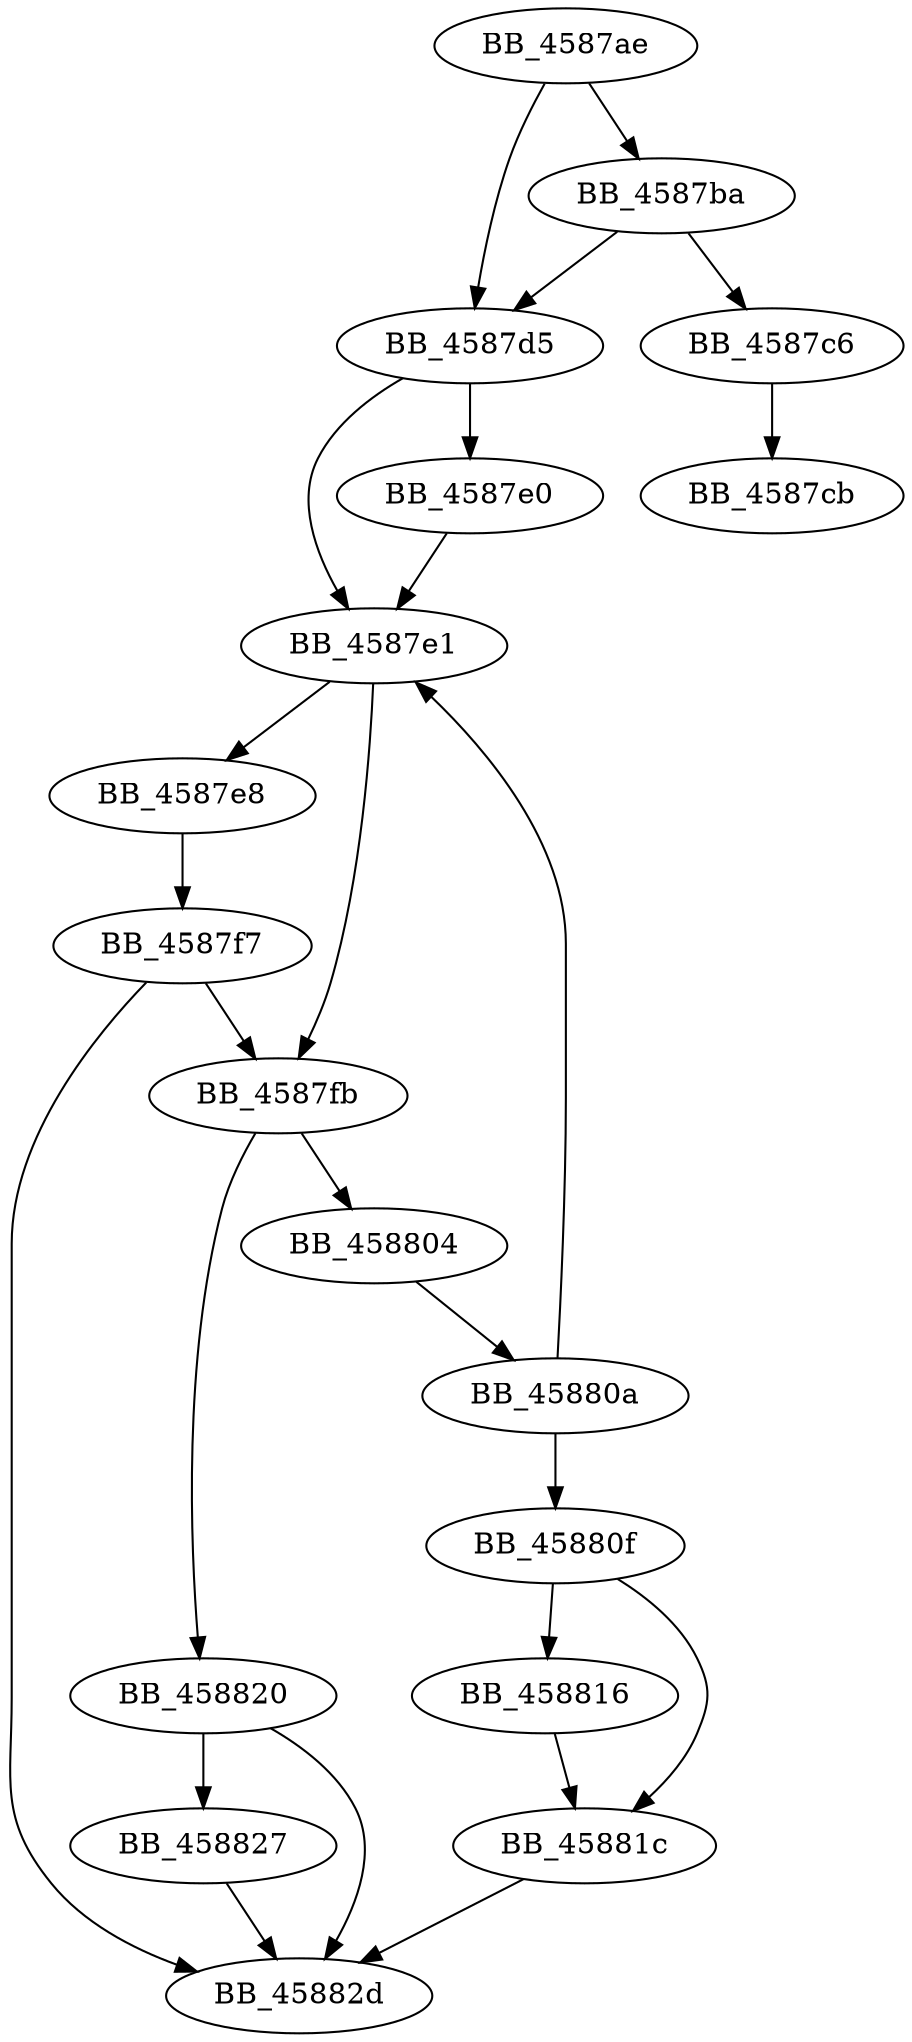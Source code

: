 DiGraph sub_4587AE{
BB_4587ae->BB_4587ba
BB_4587ae->BB_4587d5
BB_4587ba->BB_4587c6
BB_4587ba->BB_4587d5
BB_4587c6->BB_4587cb
BB_4587d5->BB_4587e0
BB_4587d5->BB_4587e1
BB_4587e0->BB_4587e1
BB_4587e1->BB_4587e8
BB_4587e1->BB_4587fb
BB_4587e8->BB_4587f7
BB_4587f7->BB_4587fb
BB_4587f7->BB_45882d
BB_4587fb->BB_458804
BB_4587fb->BB_458820
BB_458804->BB_45880a
BB_45880a->BB_4587e1
BB_45880a->BB_45880f
BB_45880f->BB_458816
BB_45880f->BB_45881c
BB_458816->BB_45881c
BB_45881c->BB_45882d
BB_458820->BB_458827
BB_458820->BB_45882d
BB_458827->BB_45882d
}
